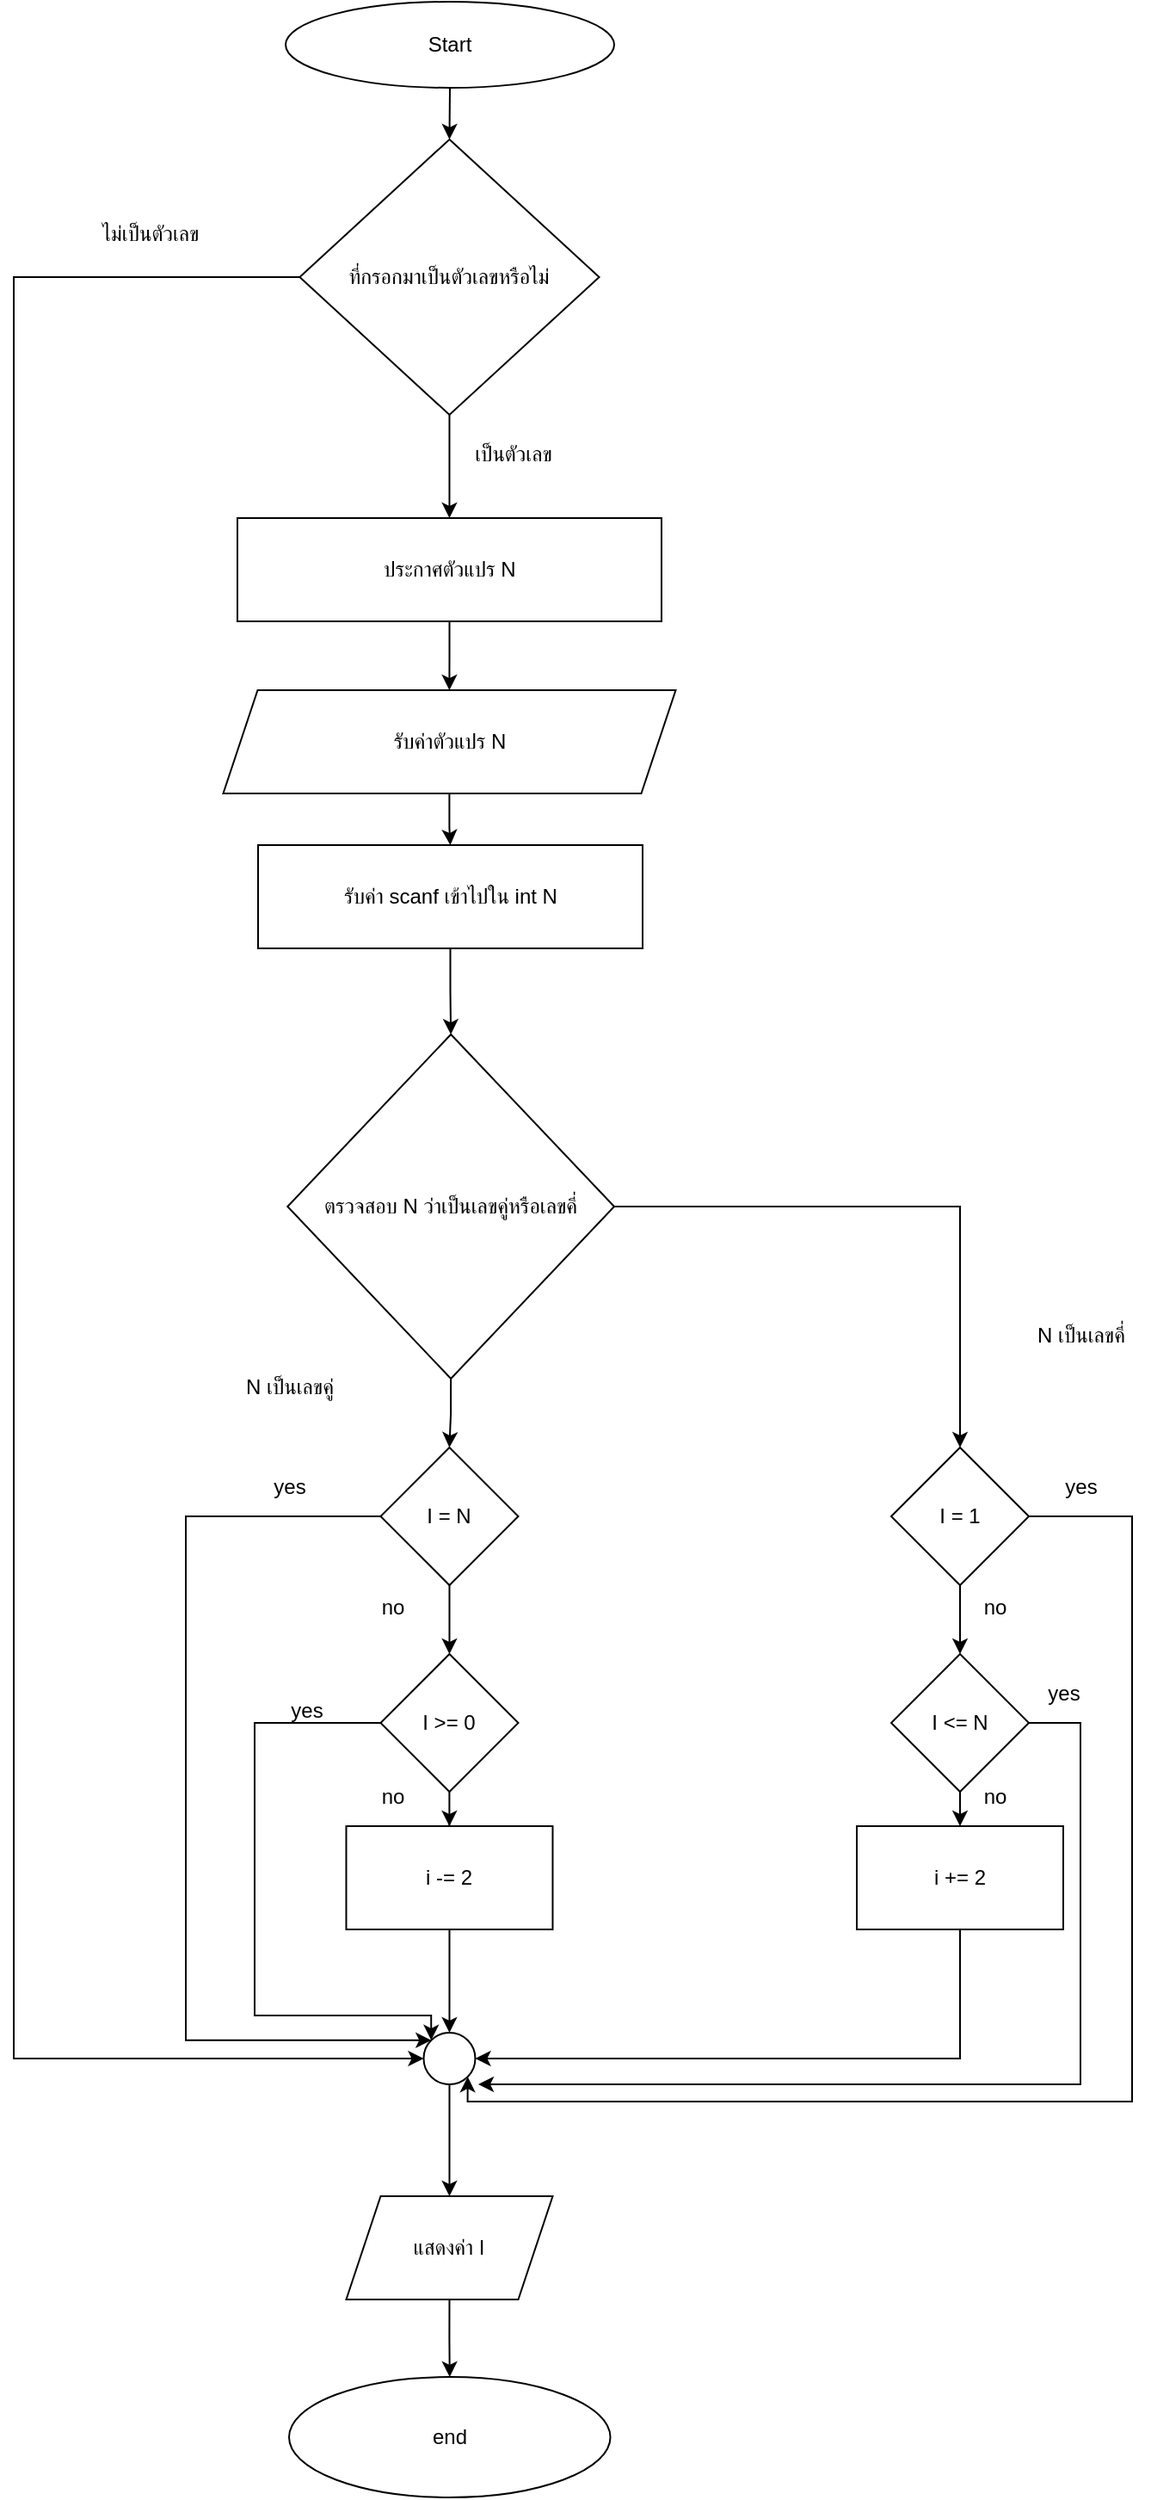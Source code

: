 <mxfile version="28.0.6">
  <diagram name="Page-1" id="_j6d6sgy_4B8Z4UjnzTW">
    <mxGraphModel dx="977" dy="691" grid="1" gridSize="10" guides="1" tooltips="1" connect="1" arrows="1" fold="1" page="1" pageScale="1" pageWidth="827" pageHeight="1169" math="0" shadow="0">
      <root>
        <mxCell id="0" />
        <mxCell id="1" parent="0" />
        <mxCell id="_mehwsfHotdwkCs-EOkb-26" style="edgeStyle=orthogonalEdgeStyle;rounded=0;orthogonalLoop=1;jettySize=auto;html=1;exitX=0.5;exitY=1;exitDx=0;exitDy=0;entryX=0.5;entryY=0;entryDx=0;entryDy=0;" edge="1" parent="1" source="_mehwsfHotdwkCs-EOkb-1" target="_mehwsfHotdwkCs-EOkb-24">
          <mxGeometry relative="1" as="geometry" />
        </mxCell>
        <mxCell id="_mehwsfHotdwkCs-EOkb-1" value="Start" style="ellipse;whiteSpace=wrap;html=1;" vertex="1" parent="1">
          <mxGeometry x="318" y="30" width="191" height="50" as="geometry" />
        </mxCell>
        <mxCell id="_mehwsfHotdwkCs-EOkb-5" value="" style="edgeStyle=orthogonalEdgeStyle;rounded=0;orthogonalLoop=1;jettySize=auto;html=1;" edge="1" parent="1" source="_mehwsfHotdwkCs-EOkb-2" target="_mehwsfHotdwkCs-EOkb-4">
          <mxGeometry relative="1" as="geometry" />
        </mxCell>
        <mxCell id="_mehwsfHotdwkCs-EOkb-2" value="ประกาศตัวแปร N" style="whiteSpace=wrap;html=1;" vertex="1" parent="1">
          <mxGeometry x="289.99" y="330" width="246.5" height="60" as="geometry" />
        </mxCell>
        <mxCell id="_mehwsfHotdwkCs-EOkb-7" value="" style="edgeStyle=orthogonalEdgeStyle;rounded=0;orthogonalLoop=1;jettySize=auto;html=1;" edge="1" parent="1" source="_mehwsfHotdwkCs-EOkb-4" target="_mehwsfHotdwkCs-EOkb-6">
          <mxGeometry relative="1" as="geometry" />
        </mxCell>
        <mxCell id="_mehwsfHotdwkCs-EOkb-4" value="รับค่าตัวแปร N" style="shape=parallelogram;perimeter=parallelogramPerimeter;whiteSpace=wrap;html=1;fixedSize=1;" vertex="1" parent="1">
          <mxGeometry x="281.74" y="430" width="263" height="60" as="geometry" />
        </mxCell>
        <mxCell id="_mehwsfHotdwkCs-EOkb-9" value="" style="edgeStyle=orthogonalEdgeStyle;rounded=0;orthogonalLoop=1;jettySize=auto;html=1;" edge="1" parent="1" source="_mehwsfHotdwkCs-EOkb-6" target="_mehwsfHotdwkCs-EOkb-8">
          <mxGeometry relative="1" as="geometry" />
        </mxCell>
        <mxCell id="_mehwsfHotdwkCs-EOkb-6" value="รับค่า scanf เข้าไปใน int N" style="whiteSpace=wrap;html=1;" vertex="1" parent="1">
          <mxGeometry x="302" y="520" width="223.5" height="60" as="geometry" />
        </mxCell>
        <mxCell id="_mehwsfHotdwkCs-EOkb-46" value="" style="edgeStyle=orthogonalEdgeStyle;rounded=0;orthogonalLoop=1;jettySize=auto;html=1;" edge="1" parent="1" source="_mehwsfHotdwkCs-EOkb-8" target="_mehwsfHotdwkCs-EOkb-41">
          <mxGeometry relative="1" as="geometry" />
        </mxCell>
        <mxCell id="_mehwsfHotdwkCs-EOkb-62" style="edgeStyle=orthogonalEdgeStyle;rounded=0;orthogonalLoop=1;jettySize=auto;html=1;exitX=1;exitY=0.5;exitDx=0;exitDy=0;entryX=0.5;entryY=0;entryDx=0;entryDy=0;" edge="1" parent="1" source="_mehwsfHotdwkCs-EOkb-8" target="_mehwsfHotdwkCs-EOkb-52">
          <mxGeometry relative="1" as="geometry" />
        </mxCell>
        <mxCell id="_mehwsfHotdwkCs-EOkb-8" value="ตรวจสอบ N ว่าเป็นเลขคู่หรือเลขคี่" style="rhombus;whiteSpace=wrap;html=1;" vertex="1" parent="1">
          <mxGeometry x="319.14" y="630" width="189.87" height="200" as="geometry" />
        </mxCell>
        <mxCell id="_mehwsfHotdwkCs-EOkb-13" value="N เป็นเลขคู่" style="text;html=1;align=center;verticalAlign=middle;resizable=0;points=[];autosize=1;strokeColor=none;fillColor=none;" vertex="1" parent="1">
          <mxGeometry x="280" y="820" width="80" height="30" as="geometry" />
        </mxCell>
        <mxCell id="_mehwsfHotdwkCs-EOkb-16" value="N เป็นเลขคี่" style="text;html=1;align=center;verticalAlign=middle;resizable=0;points=[];autosize=1;strokeColor=none;fillColor=none;" vertex="1" parent="1">
          <mxGeometry x="740" y="790" width="80" height="30" as="geometry" />
        </mxCell>
        <mxCell id="_mehwsfHotdwkCs-EOkb-50" value="" style="edgeStyle=orthogonalEdgeStyle;rounded=0;orthogonalLoop=1;jettySize=auto;html=1;" edge="1" parent="1" source="_mehwsfHotdwkCs-EOkb-17" target="_mehwsfHotdwkCs-EOkb-49">
          <mxGeometry relative="1" as="geometry" />
        </mxCell>
        <mxCell id="_mehwsfHotdwkCs-EOkb-17" value="" style="ellipse;whiteSpace=wrap;html=1;aspect=fixed;" vertex="1" parent="1">
          <mxGeometry x="398.24" y="1210" width="30" height="30" as="geometry" />
        </mxCell>
        <mxCell id="_mehwsfHotdwkCs-EOkb-25" style="edgeStyle=orthogonalEdgeStyle;rounded=0;orthogonalLoop=1;jettySize=auto;html=1;exitX=0.5;exitY=1;exitDx=0;exitDy=0;entryX=0.5;entryY=0;entryDx=0;entryDy=0;" edge="1" parent="1" source="_mehwsfHotdwkCs-EOkb-24" target="_mehwsfHotdwkCs-EOkb-2">
          <mxGeometry relative="1" as="geometry" />
        </mxCell>
        <mxCell id="_mehwsfHotdwkCs-EOkb-40" style="edgeStyle=orthogonalEdgeStyle;rounded=0;orthogonalLoop=1;jettySize=auto;html=1;exitX=0;exitY=0.5;exitDx=0;exitDy=0;entryX=0;entryY=0.5;entryDx=0;entryDy=0;" edge="1" parent="1" source="_mehwsfHotdwkCs-EOkb-24" target="_mehwsfHotdwkCs-EOkb-17">
          <mxGeometry relative="1" as="geometry">
            <Array as="points">
              <mxPoint x="160" y="190" />
              <mxPoint x="160" y="1225" />
            </Array>
          </mxGeometry>
        </mxCell>
        <mxCell id="_mehwsfHotdwkCs-EOkb-24" value="ที่กรอกมาเป็นตัวเลขหรือไม่" style="rhombus;whiteSpace=wrap;html=1;" vertex="1" parent="1">
          <mxGeometry x="326.2" y="110" width="174.07" height="160" as="geometry" />
        </mxCell>
        <mxCell id="_mehwsfHotdwkCs-EOkb-29" value="เป็นตัวเลข" style="text;html=1;align=center;verticalAlign=middle;resizable=0;points=[];autosize=1;strokeColor=none;fillColor=none;" vertex="1" parent="1">
          <mxGeometry x="415" y="278" width="70" height="30" as="geometry" />
        </mxCell>
        <mxCell id="_mehwsfHotdwkCs-EOkb-30" value="ไม่เป็นตัวเลข" style="text;html=1;align=center;verticalAlign=middle;resizable=0;points=[];autosize=1;strokeColor=none;fillColor=none;" vertex="1" parent="1">
          <mxGeometry x="194.07" y="150" width="90" height="30" as="geometry" />
        </mxCell>
        <mxCell id="_mehwsfHotdwkCs-EOkb-45" value="" style="edgeStyle=orthogonalEdgeStyle;rounded=0;orthogonalLoop=1;jettySize=auto;html=1;" edge="1" parent="1" source="_mehwsfHotdwkCs-EOkb-41" target="_mehwsfHotdwkCs-EOkb-42">
          <mxGeometry relative="1" as="geometry" />
        </mxCell>
        <mxCell id="_mehwsfHotdwkCs-EOkb-47" style="edgeStyle=orthogonalEdgeStyle;rounded=0;orthogonalLoop=1;jettySize=auto;html=1;exitX=0;exitY=0.5;exitDx=0;exitDy=0;entryX=0;entryY=0;entryDx=0;entryDy=0;" edge="1" parent="1" source="_mehwsfHotdwkCs-EOkb-41" target="_mehwsfHotdwkCs-EOkb-17">
          <mxGeometry relative="1" as="geometry">
            <Array as="points">
              <mxPoint x="260" y="910" />
              <mxPoint x="260" y="1214" />
            </Array>
          </mxGeometry>
        </mxCell>
        <mxCell id="_mehwsfHotdwkCs-EOkb-41" value="I = N" style="rhombus;whiteSpace=wrap;html=1;" vertex="1" parent="1">
          <mxGeometry x="373.24" y="870" width="80" height="80" as="geometry" />
        </mxCell>
        <mxCell id="_mehwsfHotdwkCs-EOkb-44" value="" style="edgeStyle=orthogonalEdgeStyle;rounded=0;orthogonalLoop=1;jettySize=auto;html=1;" edge="1" parent="1" source="_mehwsfHotdwkCs-EOkb-42" target="_mehwsfHotdwkCs-EOkb-43">
          <mxGeometry relative="1" as="geometry" />
        </mxCell>
        <mxCell id="_mehwsfHotdwkCs-EOkb-48" style="edgeStyle=orthogonalEdgeStyle;rounded=0;orthogonalLoop=1;jettySize=auto;html=1;exitX=0;exitY=0.5;exitDx=0;exitDy=0;entryX=0;entryY=0;entryDx=0;entryDy=0;" edge="1" parent="1" source="_mehwsfHotdwkCs-EOkb-42" target="_mehwsfHotdwkCs-EOkb-17">
          <mxGeometry relative="1" as="geometry">
            <Array as="points">
              <mxPoint x="300" y="1030" />
              <mxPoint x="300" y="1200" />
              <mxPoint x="403" y="1200" />
            </Array>
          </mxGeometry>
        </mxCell>
        <mxCell id="_mehwsfHotdwkCs-EOkb-42" value="I &amp;gt;= 0" style="rhombus;whiteSpace=wrap;html=1;" vertex="1" parent="1">
          <mxGeometry x="373.24" y="990" width="80" height="80" as="geometry" />
        </mxCell>
        <mxCell id="_mehwsfHotdwkCs-EOkb-51" style="edgeStyle=orthogonalEdgeStyle;rounded=0;orthogonalLoop=1;jettySize=auto;html=1;exitX=0.5;exitY=1;exitDx=0;exitDy=0;entryX=0.5;entryY=0;entryDx=0;entryDy=0;" edge="1" parent="1" source="_mehwsfHotdwkCs-EOkb-43" target="_mehwsfHotdwkCs-EOkb-17">
          <mxGeometry relative="1" as="geometry" />
        </mxCell>
        <mxCell id="_mehwsfHotdwkCs-EOkb-43" value="i -= 2" style="whiteSpace=wrap;html=1;" vertex="1" parent="1">
          <mxGeometry x="353.24" y="1090" width="120" height="60" as="geometry" />
        </mxCell>
        <mxCell id="_mehwsfHotdwkCs-EOkb-74" style="edgeStyle=orthogonalEdgeStyle;rounded=0;orthogonalLoop=1;jettySize=auto;html=1;exitX=0.5;exitY=1;exitDx=0;exitDy=0;entryX=0.5;entryY=0;entryDx=0;entryDy=0;" edge="1" parent="1" source="_mehwsfHotdwkCs-EOkb-49" target="_mehwsfHotdwkCs-EOkb-73">
          <mxGeometry relative="1" as="geometry" />
        </mxCell>
        <mxCell id="_mehwsfHotdwkCs-EOkb-49" value="แสดงค่า I" style="shape=parallelogram;perimeter=parallelogramPerimeter;whiteSpace=wrap;html=1;fixedSize=1;" vertex="1" parent="1">
          <mxGeometry x="353.24" y="1305" width="120" height="60" as="geometry" />
        </mxCell>
        <mxCell id="_mehwsfHotdwkCs-EOkb-56" style="edgeStyle=orthogonalEdgeStyle;rounded=0;orthogonalLoop=1;jettySize=auto;html=1;exitX=0.5;exitY=1;exitDx=0;exitDy=0;entryX=0.5;entryY=0;entryDx=0;entryDy=0;" edge="1" parent="1" source="_mehwsfHotdwkCs-EOkb-52" target="_mehwsfHotdwkCs-EOkb-53">
          <mxGeometry relative="1" as="geometry" />
        </mxCell>
        <mxCell id="_mehwsfHotdwkCs-EOkb-63" style="edgeStyle=orthogonalEdgeStyle;rounded=0;orthogonalLoop=1;jettySize=auto;html=1;exitX=1;exitY=0.5;exitDx=0;exitDy=0;entryX=1;entryY=1;entryDx=0;entryDy=0;" edge="1" parent="1" source="_mehwsfHotdwkCs-EOkb-52" target="_mehwsfHotdwkCs-EOkb-17">
          <mxGeometry relative="1" as="geometry">
            <Array as="points">
              <mxPoint x="810" y="910" />
              <mxPoint x="810" y="1250" />
              <mxPoint x="424" y="1250" />
            </Array>
          </mxGeometry>
        </mxCell>
        <mxCell id="_mehwsfHotdwkCs-EOkb-52" value="I = 1" style="rhombus;whiteSpace=wrap;html=1;" vertex="1" parent="1">
          <mxGeometry x="670" y="870" width="80" height="80" as="geometry" />
        </mxCell>
        <mxCell id="_mehwsfHotdwkCs-EOkb-58" style="edgeStyle=orthogonalEdgeStyle;rounded=0;orthogonalLoop=1;jettySize=auto;html=1;exitX=0.5;exitY=1;exitDx=0;exitDy=0;entryX=0.5;entryY=0;entryDx=0;entryDy=0;" edge="1" parent="1" source="_mehwsfHotdwkCs-EOkb-53" target="_mehwsfHotdwkCs-EOkb-54">
          <mxGeometry relative="1" as="geometry" />
        </mxCell>
        <mxCell id="_mehwsfHotdwkCs-EOkb-64" style="edgeStyle=orthogonalEdgeStyle;rounded=0;orthogonalLoop=1;jettySize=auto;html=1;exitX=1;exitY=0.5;exitDx=0;exitDy=0;" edge="1" parent="1" source="_mehwsfHotdwkCs-EOkb-53">
          <mxGeometry relative="1" as="geometry">
            <mxPoint x="430" y="1240" as="targetPoint" />
            <Array as="points">
              <mxPoint x="780" y="1030" />
              <mxPoint x="780" y="1240" />
            </Array>
          </mxGeometry>
        </mxCell>
        <mxCell id="_mehwsfHotdwkCs-EOkb-53" value="I &amp;lt;= N" style="rhombus;whiteSpace=wrap;html=1;" vertex="1" parent="1">
          <mxGeometry x="670" y="990" width="80" height="80" as="geometry" />
        </mxCell>
        <mxCell id="_mehwsfHotdwkCs-EOkb-59" style="edgeStyle=orthogonalEdgeStyle;rounded=0;orthogonalLoop=1;jettySize=auto;html=1;exitX=0.5;exitY=1;exitDx=0;exitDy=0;entryX=1;entryY=0.5;entryDx=0;entryDy=0;" edge="1" parent="1" source="_mehwsfHotdwkCs-EOkb-54" target="_mehwsfHotdwkCs-EOkb-17">
          <mxGeometry relative="1" as="geometry" />
        </mxCell>
        <mxCell id="_mehwsfHotdwkCs-EOkb-54" value="i += 2" style="whiteSpace=wrap;html=1;" vertex="1" parent="1">
          <mxGeometry x="650" y="1090" width="120" height="60" as="geometry" />
        </mxCell>
        <mxCell id="_mehwsfHotdwkCs-EOkb-65" value="no" style="text;html=1;align=center;verticalAlign=middle;resizable=0;points=[];autosize=1;strokeColor=none;fillColor=none;" vertex="1" parent="1">
          <mxGeometry x="710" y="948" width="40" height="30" as="geometry" />
        </mxCell>
        <mxCell id="_mehwsfHotdwkCs-EOkb-66" value="no" style="text;html=1;align=center;verticalAlign=middle;resizable=0;points=[];autosize=1;strokeColor=none;fillColor=none;" vertex="1" parent="1">
          <mxGeometry x="710" y="1058" width="40" height="30" as="geometry" />
        </mxCell>
        <mxCell id="_mehwsfHotdwkCs-EOkb-67" value="yes" style="text;html=1;align=center;verticalAlign=middle;resizable=0;points=[];autosize=1;strokeColor=none;fillColor=none;" vertex="1" parent="1">
          <mxGeometry x="750" y="998" width="40" height="30" as="geometry" />
        </mxCell>
        <mxCell id="_mehwsfHotdwkCs-EOkb-68" value="yes" style="text;html=1;align=center;verticalAlign=middle;resizable=0;points=[];autosize=1;strokeColor=none;fillColor=none;" vertex="1" parent="1">
          <mxGeometry x="760" y="878" width="40" height="30" as="geometry" />
        </mxCell>
        <mxCell id="_mehwsfHotdwkCs-EOkb-69" value="yes" style="text;html=1;align=center;verticalAlign=middle;resizable=0;points=[];autosize=1;strokeColor=none;fillColor=none;" vertex="1" parent="1">
          <mxGeometry x="300" y="878" width="40" height="30" as="geometry" />
        </mxCell>
        <mxCell id="_mehwsfHotdwkCs-EOkb-70" value="yes" style="text;html=1;align=center;verticalAlign=middle;resizable=0;points=[];autosize=1;strokeColor=none;fillColor=none;" vertex="1" parent="1">
          <mxGeometry x="310" y="1008" width="40" height="30" as="geometry" />
        </mxCell>
        <mxCell id="_mehwsfHotdwkCs-EOkb-71" value="no" style="text;html=1;align=center;verticalAlign=middle;resizable=0;points=[];autosize=1;strokeColor=none;fillColor=none;" vertex="1" parent="1">
          <mxGeometry x="360" y="1058" width="40" height="30" as="geometry" />
        </mxCell>
        <mxCell id="_mehwsfHotdwkCs-EOkb-72" value="no" style="text;html=1;align=center;verticalAlign=middle;resizable=0;points=[];autosize=1;strokeColor=none;fillColor=none;" vertex="1" parent="1">
          <mxGeometry x="360" y="948" width="40" height="30" as="geometry" />
        </mxCell>
        <mxCell id="_mehwsfHotdwkCs-EOkb-73" value="end" style="ellipse;whiteSpace=wrap;html=1;" vertex="1" parent="1">
          <mxGeometry x="320" y="1410" width="186.76" height="70" as="geometry" />
        </mxCell>
      </root>
    </mxGraphModel>
  </diagram>
</mxfile>
